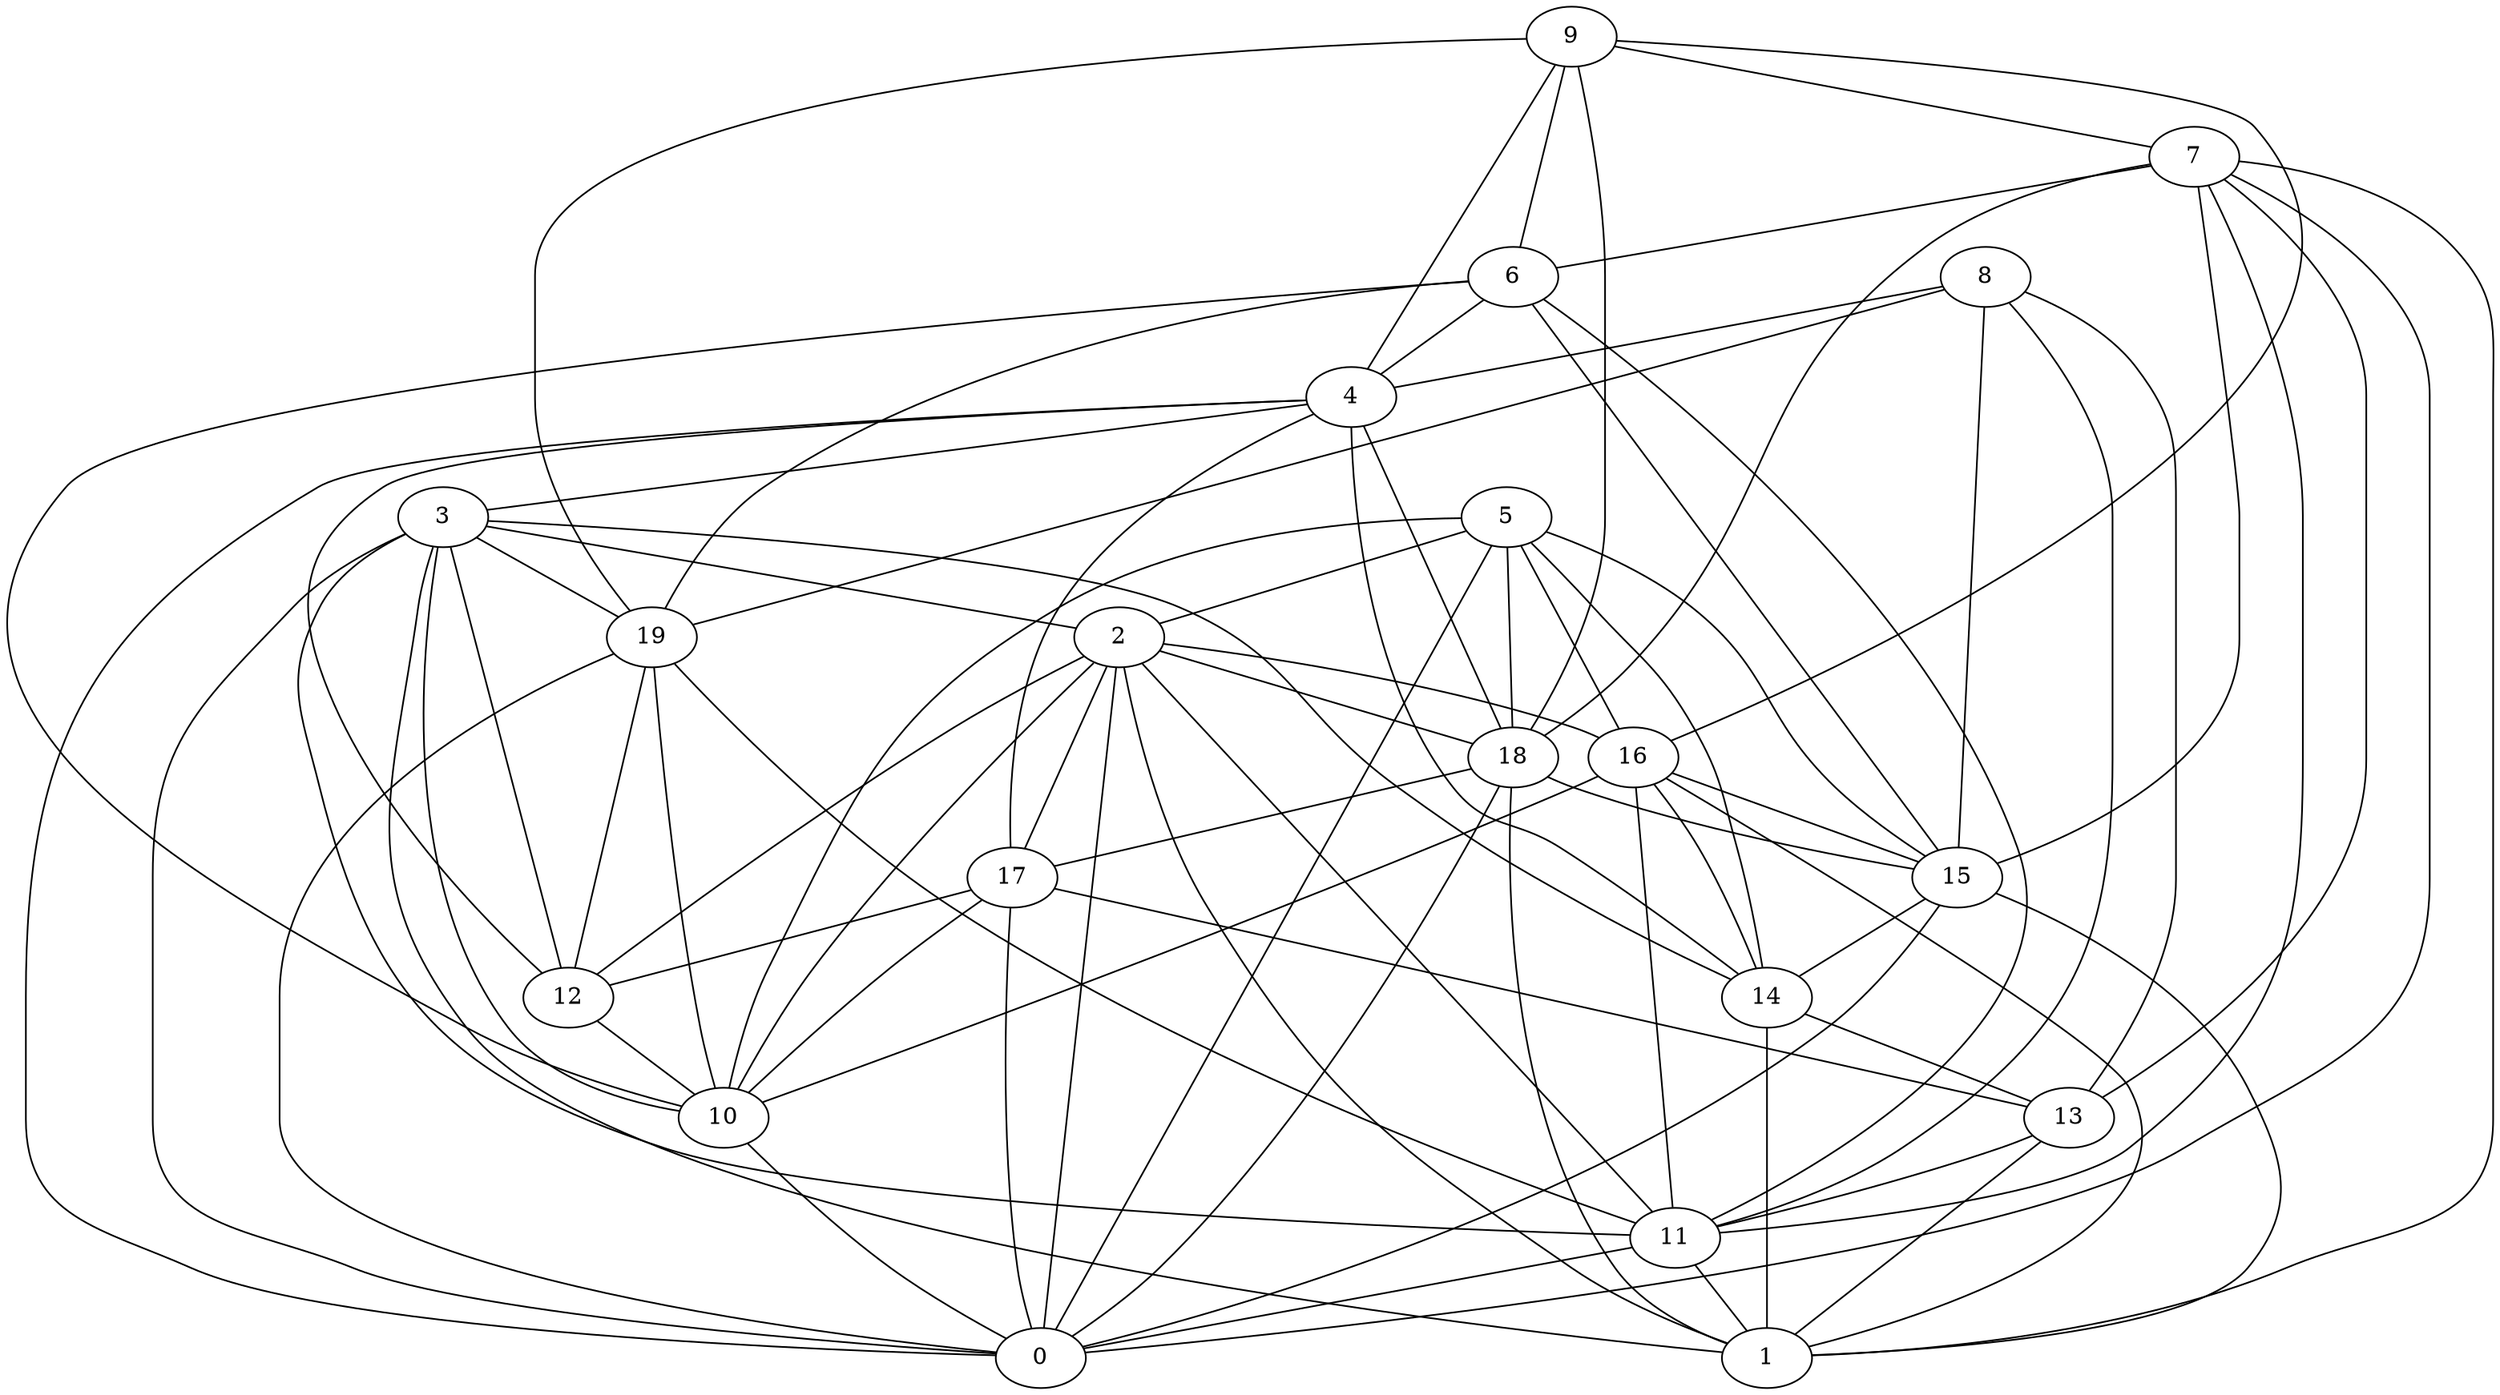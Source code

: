 digraph GG_graph {

subgraph G_graph {
edge [color = black]
"8" -> "11" [dir = none]
"8" -> "19" [dir = none]
"4" -> "0" [dir = none]
"4" -> "12" [dir = none]
"6" -> "11" [dir = none]
"6" -> "10" [dir = none]
"19" -> "11" [dir = none]
"19" -> "12" [dir = none]
"12" -> "10" [dir = none]
"2" -> "12" [dir = none]
"2" -> "17" [dir = none]
"2" -> "10" [dir = none]
"10" -> "0" [dir = none]
"9" -> "19" [dir = none]
"9" -> "4" [dir = none]
"5" -> "18" [dir = none]
"5" -> "14" [dir = none]
"5" -> "0" [dir = none]
"17" -> "0" [dir = none]
"17" -> "10" [dir = none]
"7" -> "13" [dir = none]
"7" -> "11" [dir = none]
"7" -> "15" [dir = none]
"7" -> "0" [dir = none]
"7" -> "1" [dir = none]
"15" -> "14" [dir = none]
"13" -> "1" [dir = none]
"13" -> "11" [dir = none]
"18" -> "1" [dir = none]
"18" -> "0" [dir = none]
"18" -> "17" [dir = none]
"14" -> "1" [dir = none]
"14" -> "13" [dir = none]
"3" -> "1" [dir = none]
"3" -> "14" [dir = none]
"3" -> "12" [dir = none]
"16" -> "10" [dir = none]
"16" -> "15" [dir = none]
"4" -> "3" [dir = none]
"16" -> "14" [dir = none]
"7" -> "6" [dir = none]
"6" -> "19" [dir = none]
"6" -> "15" [dir = none]
"16" -> "1" [dir = none]
"7" -> "18" [dir = none]
"3" -> "11" [dir = none]
"2" -> "1" [dir = none]
"8" -> "15" [dir = none]
"19" -> "10" [dir = none]
"2" -> "18" [dir = none]
"6" -> "4" [dir = none]
"3" -> "10" [dir = none]
"3" -> "19" [dir = none]
"5" -> "2" [dir = none]
"11" -> "1" [dir = none]
"8" -> "4" [dir = none]
"15" -> "0" [dir = none]
"9" -> "7" [dir = none]
"11" -> "0" [dir = none]
"16" -> "11" [dir = none]
"2" -> "0" [dir = none]
"3" -> "2" [dir = none]
"4" -> "14" [dir = none]
"18" -> "15" [dir = none]
"15" -> "1" [dir = none]
"5" -> "16" [dir = none]
"4" -> "17" [dir = none]
"8" -> "13" [dir = none]
"9" -> "18" [dir = none]
"17" -> "13" [dir = none]
"3" -> "0" [dir = none]
"9" -> "16" [dir = none]
"4" -> "18" [dir = none]
"2" -> "16" [dir = none]
"19" -> "0" [dir = none]
"17" -> "12" [dir = none]
"5" -> "10" [dir = none]
"5" -> "15" [dir = none]
"9" -> "6" [dir = none]
"2" -> "11" [dir = none]
}

}

